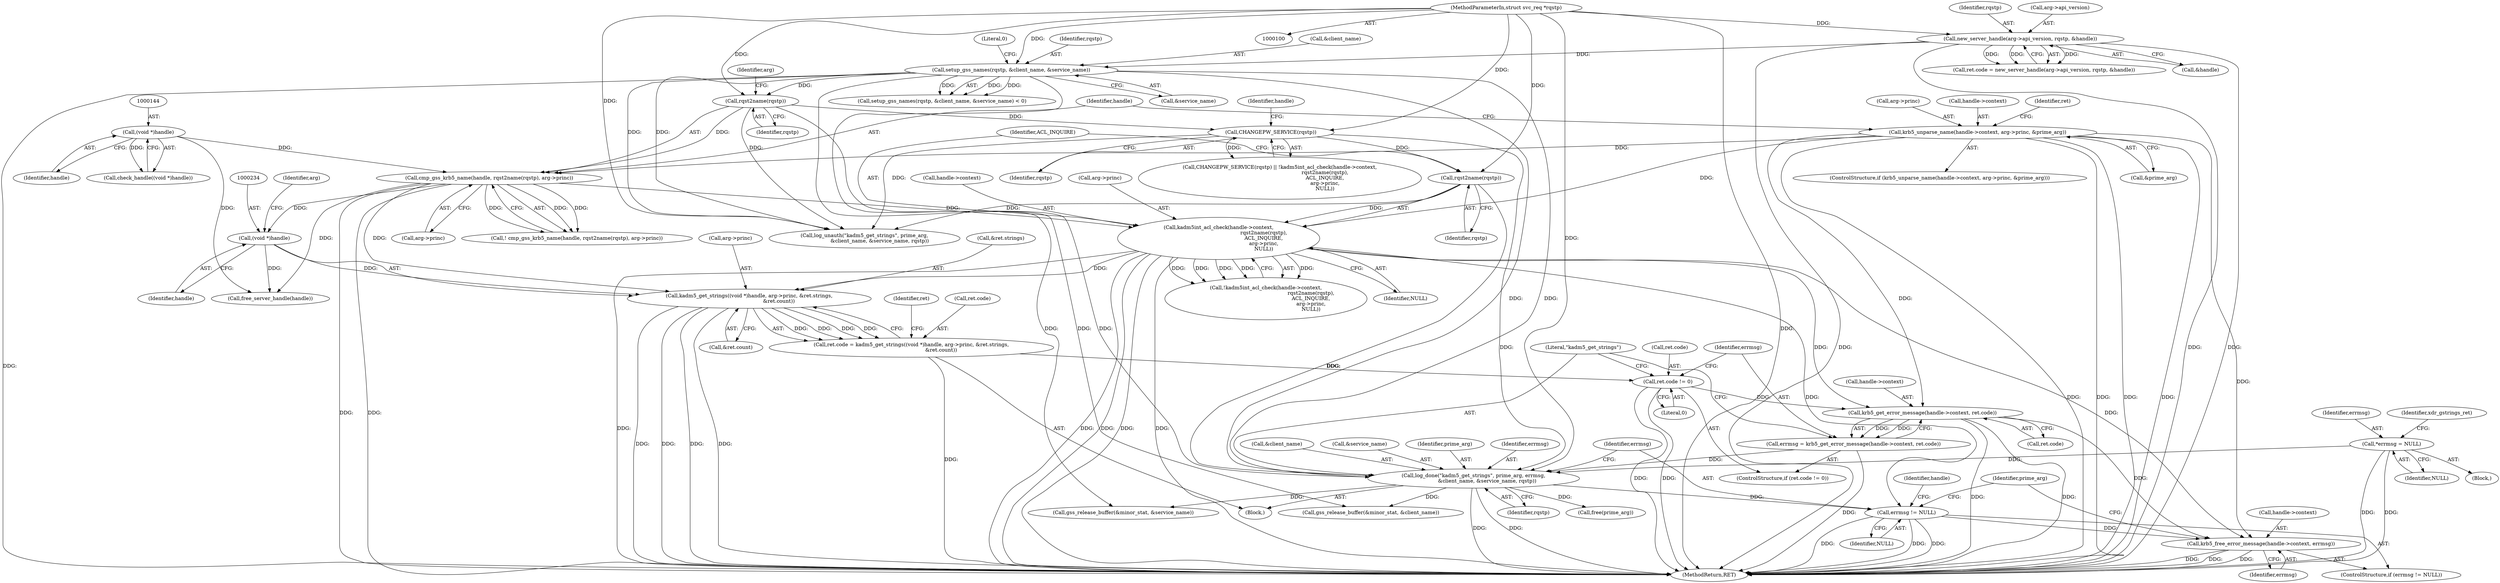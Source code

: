 digraph "0_krb5_83ed75feba32e46f736fcce0d96a0445f29b96c2_13@API" {
"1000275" [label="(Call,krb5_free_error_message(handle->context, errmsg))"];
"1000171" [label="(Call,krb5_unparse_name(handle->context, arg->princ, &prime_arg))"];
"1000255" [label="(Call,krb5_get_error_message(handle->context, ret.code))"];
"1000201" [label="(Call,kadm5int_acl_check(handle->context,\n                                                        rqst2name(rqstp),\n                                                        ACL_INQUIRE,\n                                                        arg->princ,\n                                                        NULL))"];
"1000205" [label="(Call,rqst2name(rqstp))"];
"1000198" [label="(Call,CHANGEPW_SERVICE(rqstp))"];
"1000192" [label="(Call,rqst2name(rqstp))"];
"1000156" [label="(Call,setup_gss_names(rqstp, &client_name, &service_name))"];
"1000129" [label="(Call,new_server_handle(arg->api_version, rqstp, &handle))"];
"1000102" [label="(MethodParameterIn,struct svc_req *rqstp)"];
"1000190" [label="(Call,cmp_gss_krb5_name(handle, rqst2name(rqstp), arg->princ))"];
"1000143" [label="(Call,(void *)handle)"];
"1000248" [label="(Call,ret.code != 0)"];
"1000228" [label="(Call,ret.code = kadm5_get_strings((void *)handle, arg->princ, &ret.strings,\n                                     &ret.count))"];
"1000232" [label="(Call,kadm5_get_strings((void *)handle, arg->princ, &ret.strings,\n                                     &ret.count))"];
"1000233" [label="(Call,(void *)handle)"];
"1000272" [label="(Call,errmsg != NULL)"];
"1000262" [label="(Call,log_done(\"kadm5_get_strings\", prime_arg, errmsg,\n                 &client_name, &service_name, rqstp))"];
"1000253" [label="(Call,errmsg = krb5_get_error_message(handle->context, ret.code))"];
"1000117" [label="(Call,*errmsg = NULL)"];
"1000263" [label="(Literal,\"kadm5_get_strings\")"];
"1000274" [label="(Identifier,NULL)"];
"1000249" [label="(Call,ret.code)"];
"1000272" [label="(Call,errmsg != NULL)"];
"1000156" [label="(Call,setup_gss_names(rqstp, &client_name, &service_name))"];
"1000191" [label="(Identifier,handle)"];
"1000250" [label="(Identifier,ret)"];
"1000280" [label="(Call,free(prime_arg))"];
"1000199" [label="(Identifier,rqstp)"];
"1000232" [label="(Call,kadm5_get_strings((void *)handle, arg->princ, &ret.strings,\n                                     &ret.count))"];
"1000266" [label="(Call,&client_name)"];
"1000192" [label="(Call,rqst2name(rqstp))"];
"1000125" [label="(Call,ret.code = new_server_handle(arg->api_version, rqstp, &handle))"];
"1000229" [label="(Call,ret.code)"];
"1000143" [label="(Call,(void *)handle)"];
"1000275" [label="(Call,krb5_free_error_message(handle->context, errmsg))"];
"1000281" [label="(Identifier,prime_arg)"];
"1000254" [label="(Identifier,errmsg)"];
"1000134" [label="(Call,&handle)"];
"1000239" [label="(Call,&ret.strings)"];
"1000270" [label="(Identifier,rqstp)"];
"1000172" [label="(Call,handle->context)"];
"1000183" [label="(Identifier,ret)"];
"1000228" [label="(Call,ret.code = kadm5_get_strings((void *)handle, arg->princ, &ret.strings,\n                                     &ret.count))"];
"1000118" [label="(Identifier,errmsg)"];
"1000293" [label="(Call,free_server_handle(handle))"];
"1000288" [label="(Call,gss_release_buffer(&minor_stat, &service_name))"];
"1000243" [label="(Call,&ret.count)"];
"1000142" [label="(Call,check_handle((void *)handle))"];
"1000277" [label="(Identifier,handle)"];
"1000211" [label="(Identifier,NULL)"];
"1000203" [label="(Identifier,handle)"];
"1000170" [label="(ControlStructure,if (krb5_unparse_name(handle->context, arg->princ, &prime_arg)))"];
"1000236" [label="(Call,arg->princ)"];
"1000283" [label="(Call,gss_release_buffer(&minor_stat, &client_name))"];
"1000205" [label="(Call,rqst2name(rqstp))"];
"1000190" [label="(Call,cmp_gss_krb5_name(handle, rqst2name(rqstp), arg->princ))"];
"1000233" [label="(Call,(void *)handle)"];
"1000259" [label="(Call,ret.code)"];
"1000207" [label="(Identifier,ACL_INQUIRE)"];
"1000235" [label="(Identifier,handle)"];
"1000237" [label="(Identifier,arg)"];
"1000298" [label="(MethodReturn,RET)"];
"1000117" [label="(Call,*errmsg = NULL)"];
"1000160" [label="(Call,&service_name)"];
"1000268" [label="(Call,&service_name)"];
"1000119" [label="(Identifier,NULL)"];
"1000157" [label="(Identifier,rqstp)"];
"1000129" [label="(Call,new_server_handle(arg->api_version, rqstp, &handle))"];
"1000103" [label="(Block,)"];
"1000158" [label="(Call,&client_name)"];
"1000201" [label="(Call,kadm5int_acl_check(handle->context,\n                                                        rqst2name(rqstp),\n                                                        ACL_INQUIRE,\n                                                        arg->princ,\n                                                        NULL))"];
"1000279" [label="(Identifier,errmsg)"];
"1000130" [label="(Call,arg->api_version)"];
"1000189" [label="(Call,! cmp_gss_krb5_name(handle, rqst2name(rqstp), arg->princ))"];
"1000247" [label="(ControlStructure,if (ret.code != 0))"];
"1000256" [label="(Call,handle->context)"];
"1000200" [label="(Call,!kadm5int_acl_check(handle->context,\n                                                        rqst2name(rqstp),\n                                                        ACL_INQUIRE,\n                                                        arg->princ,\n                                                        NULL))"];
"1000264" [label="(Identifier,prime_arg)"];
"1000206" [label="(Identifier,rqstp)"];
"1000121" [label="(Identifier,xdr_gstrings_ret)"];
"1000195" [label="(Identifier,arg)"];
"1000218" [label="(Call,log_unauth(\"kadm5_get_strings\", prime_arg,\n                   &client_name, &service_name, rqstp))"];
"1000253" [label="(Call,errmsg = krb5_get_error_message(handle->context, ret.code))"];
"1000202" [label="(Call,handle->context)"];
"1000248" [label="(Call,ret.code != 0)"];
"1000198" [label="(Call,CHANGEPW_SERVICE(rqstp))"];
"1000197" [label="(Call,CHANGEPW_SERVICE(rqstp) || !kadm5int_acl_check(handle->context,\n                                                        rqst2name(rqstp),\n                                                        ACL_INQUIRE,\n                                                        arg->princ,\n                                                        NULL))"];
"1000273" [label="(Identifier,errmsg)"];
"1000265" [label="(Identifier,errmsg)"];
"1000175" [label="(Call,arg->princ)"];
"1000162" [label="(Literal,0)"];
"1000155" [label="(Call,setup_gss_names(rqstp, &client_name, &service_name) < 0)"];
"1000194" [label="(Call,arg->princ)"];
"1000271" [label="(ControlStructure,if (errmsg != NULL))"];
"1000262" [label="(Call,log_done(\"kadm5_get_strings\", prime_arg, errmsg,\n                 &client_name, &service_name, rqstp))"];
"1000133" [label="(Identifier,rqstp)"];
"1000102" [label="(MethodParameterIn,struct svc_req *rqstp)"];
"1000178" [label="(Call,&prime_arg)"];
"1000208" [label="(Call,arg->princ)"];
"1000227" [label="(Block,)"];
"1000145" [label="(Identifier,handle)"];
"1000193" [label="(Identifier,rqstp)"];
"1000252" [label="(Literal,0)"];
"1000276" [label="(Call,handle->context)"];
"1000171" [label="(Call,krb5_unparse_name(handle->context, arg->princ, &prime_arg))"];
"1000255" [label="(Call,krb5_get_error_message(handle->context, ret.code))"];
"1000275" -> "1000271"  [label="AST: "];
"1000275" -> "1000279"  [label="CFG: "];
"1000276" -> "1000275"  [label="AST: "];
"1000279" -> "1000275"  [label="AST: "];
"1000281" -> "1000275"  [label="CFG: "];
"1000275" -> "1000298"  [label="DDG: "];
"1000275" -> "1000298"  [label="DDG: "];
"1000275" -> "1000298"  [label="DDG: "];
"1000171" -> "1000275"  [label="DDG: "];
"1000255" -> "1000275"  [label="DDG: "];
"1000201" -> "1000275"  [label="DDG: "];
"1000272" -> "1000275"  [label="DDG: "];
"1000171" -> "1000170"  [label="AST: "];
"1000171" -> "1000178"  [label="CFG: "];
"1000172" -> "1000171"  [label="AST: "];
"1000175" -> "1000171"  [label="AST: "];
"1000178" -> "1000171"  [label="AST: "];
"1000183" -> "1000171"  [label="CFG: "];
"1000191" -> "1000171"  [label="CFG: "];
"1000171" -> "1000298"  [label="DDG: "];
"1000171" -> "1000298"  [label="DDG: "];
"1000171" -> "1000298"  [label="DDG: "];
"1000171" -> "1000298"  [label="DDG: "];
"1000171" -> "1000190"  [label="DDG: "];
"1000171" -> "1000201"  [label="DDG: "];
"1000171" -> "1000255"  [label="DDG: "];
"1000255" -> "1000253"  [label="AST: "];
"1000255" -> "1000259"  [label="CFG: "];
"1000256" -> "1000255"  [label="AST: "];
"1000259" -> "1000255"  [label="AST: "];
"1000253" -> "1000255"  [label="CFG: "];
"1000255" -> "1000298"  [label="DDG: "];
"1000255" -> "1000298"  [label="DDG: "];
"1000255" -> "1000253"  [label="DDG: "];
"1000255" -> "1000253"  [label="DDG: "];
"1000201" -> "1000255"  [label="DDG: "];
"1000248" -> "1000255"  [label="DDG: "];
"1000201" -> "1000200"  [label="AST: "];
"1000201" -> "1000211"  [label="CFG: "];
"1000202" -> "1000201"  [label="AST: "];
"1000205" -> "1000201"  [label="AST: "];
"1000207" -> "1000201"  [label="AST: "];
"1000208" -> "1000201"  [label="AST: "];
"1000211" -> "1000201"  [label="AST: "];
"1000200" -> "1000201"  [label="CFG: "];
"1000201" -> "1000298"  [label="DDG: "];
"1000201" -> "1000298"  [label="DDG: "];
"1000201" -> "1000298"  [label="DDG: "];
"1000201" -> "1000298"  [label="DDG: "];
"1000201" -> "1000298"  [label="DDG: "];
"1000201" -> "1000200"  [label="DDG: "];
"1000201" -> "1000200"  [label="DDG: "];
"1000201" -> "1000200"  [label="DDG: "];
"1000201" -> "1000200"  [label="DDG: "];
"1000201" -> "1000200"  [label="DDG: "];
"1000205" -> "1000201"  [label="DDG: "];
"1000190" -> "1000201"  [label="DDG: "];
"1000201" -> "1000232"  [label="DDG: "];
"1000201" -> "1000272"  [label="DDG: "];
"1000205" -> "1000206"  [label="CFG: "];
"1000206" -> "1000205"  [label="AST: "];
"1000207" -> "1000205"  [label="CFG: "];
"1000198" -> "1000205"  [label="DDG: "];
"1000102" -> "1000205"  [label="DDG: "];
"1000205" -> "1000218"  [label="DDG: "];
"1000205" -> "1000262"  [label="DDG: "];
"1000198" -> "1000197"  [label="AST: "];
"1000198" -> "1000199"  [label="CFG: "];
"1000199" -> "1000198"  [label="AST: "];
"1000203" -> "1000198"  [label="CFG: "];
"1000197" -> "1000198"  [label="CFG: "];
"1000198" -> "1000197"  [label="DDG: "];
"1000192" -> "1000198"  [label="DDG: "];
"1000102" -> "1000198"  [label="DDG: "];
"1000198" -> "1000218"  [label="DDG: "];
"1000198" -> "1000262"  [label="DDG: "];
"1000192" -> "1000190"  [label="AST: "];
"1000192" -> "1000193"  [label="CFG: "];
"1000193" -> "1000192"  [label="AST: "];
"1000195" -> "1000192"  [label="CFG: "];
"1000192" -> "1000190"  [label="DDG: "];
"1000156" -> "1000192"  [label="DDG: "];
"1000102" -> "1000192"  [label="DDG: "];
"1000192" -> "1000218"  [label="DDG: "];
"1000192" -> "1000262"  [label="DDG: "];
"1000156" -> "1000155"  [label="AST: "];
"1000156" -> "1000160"  [label="CFG: "];
"1000157" -> "1000156"  [label="AST: "];
"1000158" -> "1000156"  [label="AST: "];
"1000160" -> "1000156"  [label="AST: "];
"1000162" -> "1000156"  [label="CFG: "];
"1000156" -> "1000298"  [label="DDG: "];
"1000156" -> "1000155"  [label="DDG: "];
"1000156" -> "1000155"  [label="DDG: "];
"1000156" -> "1000155"  [label="DDG: "];
"1000129" -> "1000156"  [label="DDG: "];
"1000102" -> "1000156"  [label="DDG: "];
"1000156" -> "1000218"  [label="DDG: "];
"1000156" -> "1000218"  [label="DDG: "];
"1000156" -> "1000262"  [label="DDG: "];
"1000156" -> "1000262"  [label="DDG: "];
"1000156" -> "1000283"  [label="DDG: "];
"1000156" -> "1000288"  [label="DDG: "];
"1000129" -> "1000125"  [label="AST: "];
"1000129" -> "1000134"  [label="CFG: "];
"1000130" -> "1000129"  [label="AST: "];
"1000133" -> "1000129"  [label="AST: "];
"1000134" -> "1000129"  [label="AST: "];
"1000125" -> "1000129"  [label="CFG: "];
"1000129" -> "1000298"  [label="DDG: "];
"1000129" -> "1000298"  [label="DDG: "];
"1000129" -> "1000298"  [label="DDG: "];
"1000129" -> "1000125"  [label="DDG: "];
"1000129" -> "1000125"  [label="DDG: "];
"1000129" -> "1000125"  [label="DDG: "];
"1000102" -> "1000129"  [label="DDG: "];
"1000102" -> "1000100"  [label="AST: "];
"1000102" -> "1000298"  [label="DDG: "];
"1000102" -> "1000218"  [label="DDG: "];
"1000102" -> "1000262"  [label="DDG: "];
"1000190" -> "1000189"  [label="AST: "];
"1000190" -> "1000194"  [label="CFG: "];
"1000191" -> "1000190"  [label="AST: "];
"1000194" -> "1000190"  [label="AST: "];
"1000189" -> "1000190"  [label="CFG: "];
"1000190" -> "1000298"  [label="DDG: "];
"1000190" -> "1000298"  [label="DDG: "];
"1000190" -> "1000189"  [label="DDG: "];
"1000190" -> "1000189"  [label="DDG: "];
"1000190" -> "1000189"  [label="DDG: "];
"1000143" -> "1000190"  [label="DDG: "];
"1000190" -> "1000233"  [label="DDG: "];
"1000190" -> "1000232"  [label="DDG: "];
"1000190" -> "1000293"  [label="DDG: "];
"1000143" -> "1000142"  [label="AST: "];
"1000143" -> "1000145"  [label="CFG: "];
"1000144" -> "1000143"  [label="AST: "];
"1000145" -> "1000143"  [label="AST: "];
"1000142" -> "1000143"  [label="CFG: "];
"1000143" -> "1000142"  [label="DDG: "];
"1000143" -> "1000293"  [label="DDG: "];
"1000248" -> "1000247"  [label="AST: "];
"1000248" -> "1000252"  [label="CFG: "];
"1000249" -> "1000248"  [label="AST: "];
"1000252" -> "1000248"  [label="AST: "];
"1000254" -> "1000248"  [label="CFG: "];
"1000263" -> "1000248"  [label="CFG: "];
"1000248" -> "1000298"  [label="DDG: "];
"1000248" -> "1000298"  [label="DDG: "];
"1000228" -> "1000248"  [label="DDG: "];
"1000228" -> "1000227"  [label="AST: "];
"1000228" -> "1000232"  [label="CFG: "];
"1000229" -> "1000228"  [label="AST: "];
"1000232" -> "1000228"  [label="AST: "];
"1000250" -> "1000228"  [label="CFG: "];
"1000228" -> "1000298"  [label="DDG: "];
"1000232" -> "1000228"  [label="DDG: "];
"1000232" -> "1000228"  [label="DDG: "];
"1000232" -> "1000228"  [label="DDG: "];
"1000232" -> "1000228"  [label="DDG: "];
"1000232" -> "1000243"  [label="CFG: "];
"1000233" -> "1000232"  [label="AST: "];
"1000236" -> "1000232"  [label="AST: "];
"1000239" -> "1000232"  [label="AST: "];
"1000243" -> "1000232"  [label="AST: "];
"1000232" -> "1000298"  [label="DDG: "];
"1000232" -> "1000298"  [label="DDG: "];
"1000232" -> "1000298"  [label="DDG: "];
"1000232" -> "1000298"  [label="DDG: "];
"1000233" -> "1000232"  [label="DDG: "];
"1000233" -> "1000235"  [label="CFG: "];
"1000234" -> "1000233"  [label="AST: "];
"1000235" -> "1000233"  [label="AST: "];
"1000237" -> "1000233"  [label="CFG: "];
"1000233" -> "1000293"  [label="DDG: "];
"1000272" -> "1000271"  [label="AST: "];
"1000272" -> "1000274"  [label="CFG: "];
"1000273" -> "1000272"  [label="AST: "];
"1000274" -> "1000272"  [label="AST: "];
"1000277" -> "1000272"  [label="CFG: "];
"1000281" -> "1000272"  [label="CFG: "];
"1000272" -> "1000298"  [label="DDG: "];
"1000272" -> "1000298"  [label="DDG: "];
"1000272" -> "1000298"  [label="DDG: "];
"1000262" -> "1000272"  [label="DDG: "];
"1000262" -> "1000227"  [label="AST: "];
"1000262" -> "1000270"  [label="CFG: "];
"1000263" -> "1000262"  [label="AST: "];
"1000264" -> "1000262"  [label="AST: "];
"1000265" -> "1000262"  [label="AST: "];
"1000266" -> "1000262"  [label="AST: "];
"1000268" -> "1000262"  [label="AST: "];
"1000270" -> "1000262"  [label="AST: "];
"1000273" -> "1000262"  [label="CFG: "];
"1000262" -> "1000298"  [label="DDG: "];
"1000262" -> "1000298"  [label="DDG: "];
"1000253" -> "1000262"  [label="DDG: "];
"1000117" -> "1000262"  [label="DDG: "];
"1000262" -> "1000280"  [label="DDG: "];
"1000262" -> "1000283"  [label="DDG: "];
"1000262" -> "1000288"  [label="DDG: "];
"1000253" -> "1000247"  [label="AST: "];
"1000254" -> "1000253"  [label="AST: "];
"1000263" -> "1000253"  [label="CFG: "];
"1000253" -> "1000298"  [label="DDG: "];
"1000117" -> "1000103"  [label="AST: "];
"1000117" -> "1000119"  [label="CFG: "];
"1000118" -> "1000117"  [label="AST: "];
"1000119" -> "1000117"  [label="AST: "];
"1000121" -> "1000117"  [label="CFG: "];
"1000117" -> "1000298"  [label="DDG: "];
"1000117" -> "1000298"  [label="DDG: "];
}

